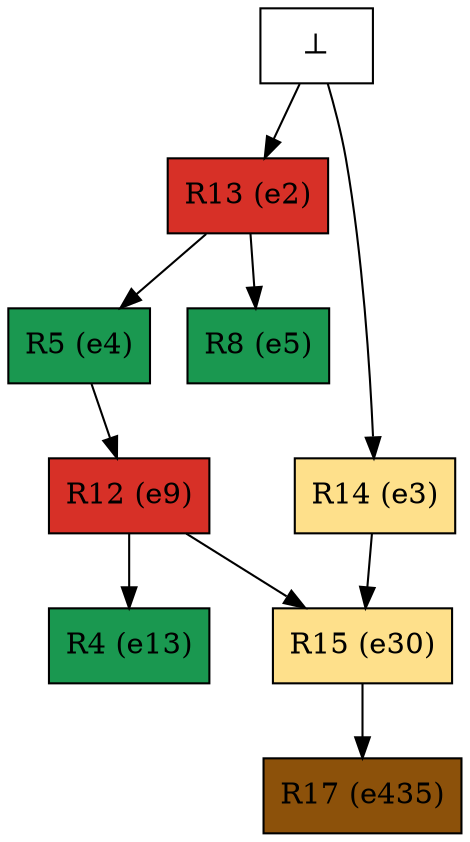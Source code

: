 digraph test {
  e2 -> e4;
  e2 -> e5;
  e4 -> e9;
  e9 -> e13;
  e3 -> e30;
  e9 -> e30;
  e30 -> e435;
  e0 -> e2;
  e0 -> e3;
  e2 [color="black" fillcolor="#d73027:#d73027" label="R13 (e2)" shape=box style=filled];
  e3 [color="black" fillcolor="#fee08b:#fee08b" label="R14 (e3)" shape=box style=filled];
  e4 [color="black" fillcolor="#1a9850:#1a9850" label="R5 (e4)" shape=box style=filled];
  e5 [color="black" fillcolor="#1a9850:#1a9850" label="R8 (e5)" shape=box style=filled];
  e9 [color="black" fillcolor="#d73027:#d73027" label="R12 (e9)" shape=box style=filled];
  e13 [color="black" fillcolor="#1a9850:#1a9850" label="R4 (e13)" shape=box style=filled];
  e30 [color="black" fillcolor="#fee08b:#fee08b" label="R15 (e30)" shape=box style=filled];
  e435 [color="black" fillcolor="#8c510a:#8c510a" label="R17 (e435)" shape=box style=filled];
  e0 [fillcolor="white" label="⊥" shape=box style=filled];
}
